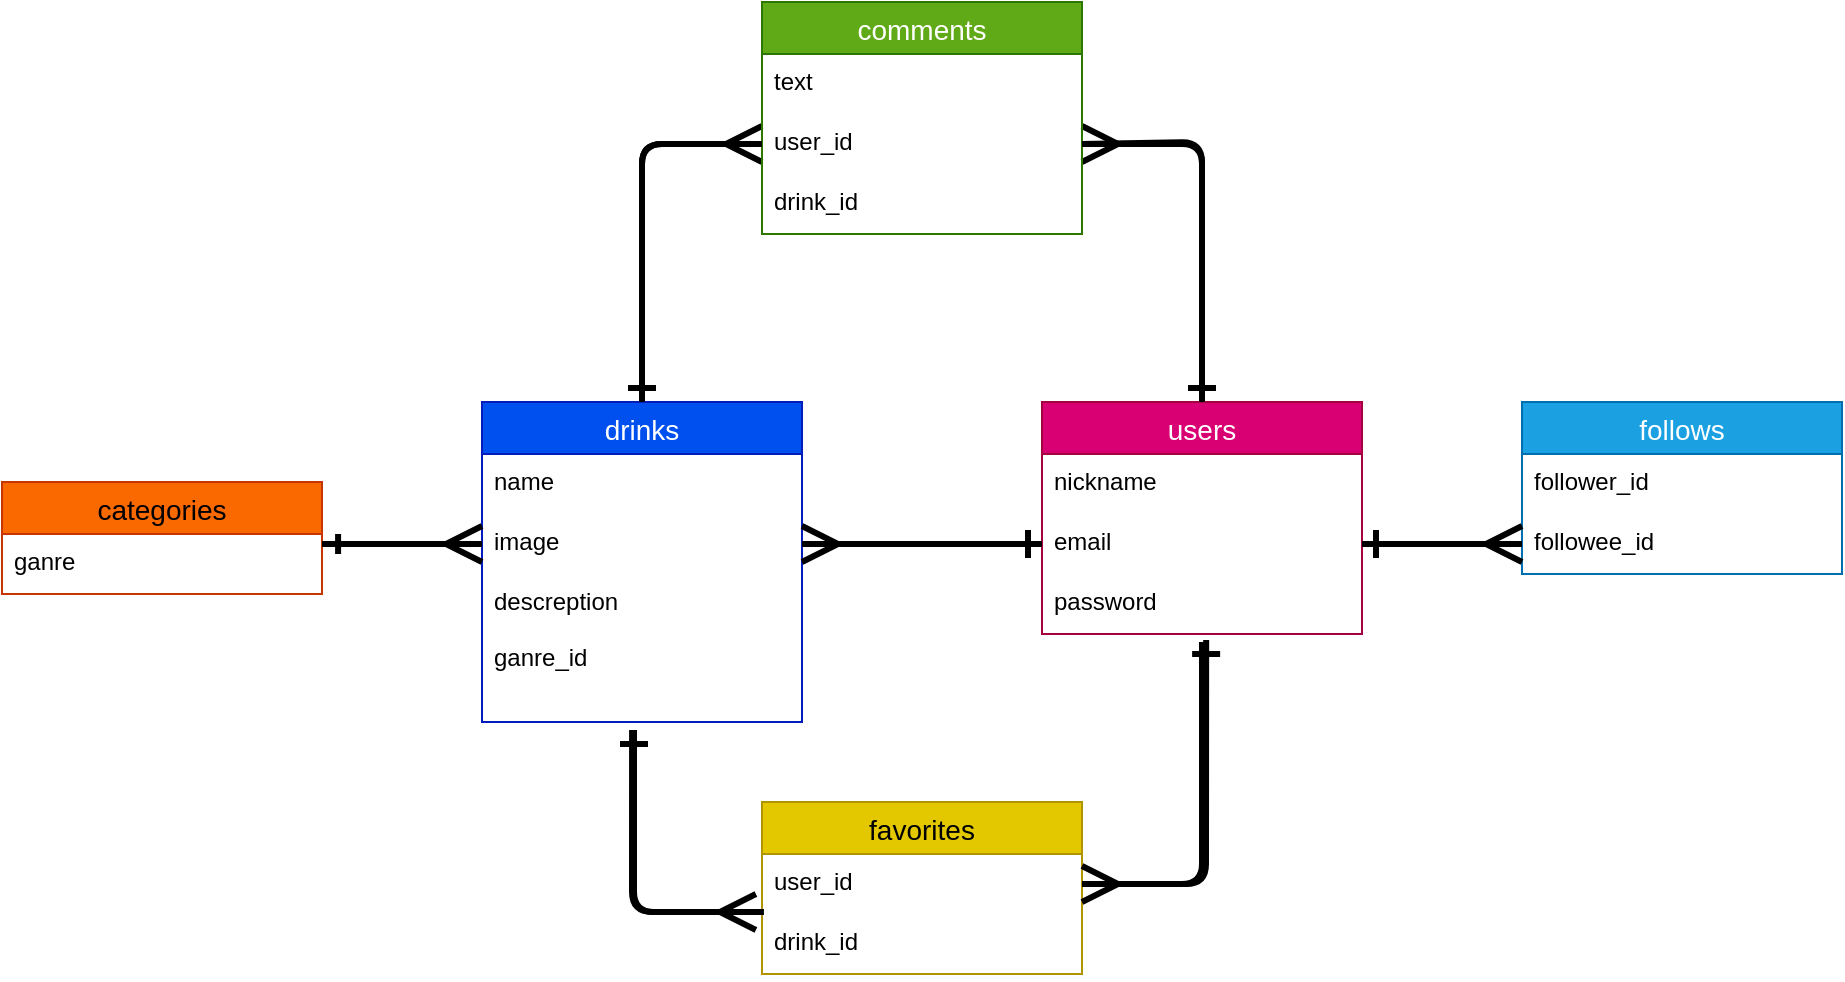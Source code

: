<mxfile>
    <diagram id="-4JyDxbYrRSL7FBWOM0d" name="ページ1">
        <mxGraphModel dx="1115" dy="1683" grid="1" gridSize="10" guides="1" tooltips="1" connect="1" arrows="1" fold="1" page="1" pageScale="1" pageWidth="827" pageHeight="1169" math="0" shadow="0">
            <root>
                <mxCell id="0"/>
                <mxCell id="1" parent="0"/>
                <mxCell id="35" style="edgeStyle=none;html=1;entryX=0;entryY=0.5;entryDx=0;entryDy=0;endArrow=ERmany;endFill=0;endSize=14;strokeWidth=3;" edge="1" parent="1" source="2" target="16">
                    <mxGeometry relative="1" as="geometry">
                        <Array as="points">
                            <mxPoint x="160" y="-9"/>
                        </Array>
                    </mxGeometry>
                </mxCell>
                <mxCell id="2" value="drinks" style="swimlane;fontStyle=0;childLayout=stackLayout;horizontal=1;startSize=26;horizontalStack=0;resizeParent=1;resizeParentMax=0;resizeLast=0;collapsible=1;marginBottom=0;align=center;fontSize=14;fillColor=#0050ef;fontColor=#ffffff;strokeColor=#001DBC;" vertex="1" parent="1">
                    <mxGeometry x="80" y="120" width="160" height="160" as="geometry"/>
                </mxCell>
                <mxCell id="3" value="name" style="text;strokeColor=none;fillColor=none;spacingLeft=4;spacingRight=4;overflow=hidden;rotatable=0;points=[[0,0.5],[1,0.5]];portConstraint=eastwest;fontSize=12;" vertex="1" parent="2">
                    <mxGeometry y="26" width="160" height="30" as="geometry"/>
                </mxCell>
                <mxCell id="4" value="image" style="text;strokeColor=none;fillColor=none;spacingLeft=4;spacingRight=4;overflow=hidden;rotatable=0;points=[[0,0.5],[1,0.5]];portConstraint=eastwest;fontSize=12;" vertex="1" parent="2">
                    <mxGeometry y="56" width="160" height="30" as="geometry"/>
                </mxCell>
                <mxCell id="5" value="descreption&#10;&#10;ganre_id" style="text;strokeColor=none;fillColor=none;spacingLeft=4;spacingRight=4;overflow=hidden;rotatable=0;points=[[0,0.5],[1,0.5]];portConstraint=eastwest;fontSize=12;" vertex="1" parent="2">
                    <mxGeometry y="86" width="160" height="74" as="geometry"/>
                </mxCell>
                <mxCell id="6" value="favorites" style="swimlane;fontStyle=0;childLayout=stackLayout;horizontal=1;startSize=26;horizontalStack=0;resizeParent=1;resizeParentMax=0;resizeLast=0;collapsible=1;marginBottom=0;align=center;fontSize=14;fillColor=#e3c800;fontColor=#000000;strokeColor=#B09500;" vertex="1" parent="1">
                    <mxGeometry x="220" y="320" width="160" height="86" as="geometry"/>
                </mxCell>
                <mxCell id="7" value="user_id" style="text;strokeColor=none;fillColor=none;spacingLeft=4;spacingRight=4;overflow=hidden;rotatable=0;points=[[0,0.5],[1,0.5]];portConstraint=eastwest;fontSize=12;" vertex="1" parent="6">
                    <mxGeometry y="26" width="160" height="30" as="geometry"/>
                </mxCell>
                <mxCell id="8" value="drink_id" style="text;strokeColor=none;fillColor=none;spacingLeft=4;spacingRight=4;overflow=hidden;rotatable=0;points=[[0,0.5],[1,0.5]];portConstraint=eastwest;fontSize=12;" vertex="1" parent="6">
                    <mxGeometry y="56" width="160" height="30" as="geometry"/>
                </mxCell>
                <mxCell id="33" style="edgeStyle=none;html=1;endArrow=ERmany;endFill=0;strokeWidth=3;endSize=14;" edge="1" parent="1" source="10">
                    <mxGeometry relative="1" as="geometry">
                        <mxPoint x="380" y="-9" as="targetPoint"/>
                        <Array as="points">
                            <mxPoint x="440" y="-9"/>
                        </Array>
                    </mxGeometry>
                </mxCell>
                <mxCell id="10" value="users" style="swimlane;fontStyle=0;childLayout=stackLayout;horizontal=1;startSize=26;horizontalStack=0;resizeParent=1;resizeParentMax=0;resizeLast=0;collapsible=1;marginBottom=0;align=center;fontSize=14;fillColor=#d80073;fontColor=#ffffff;strokeColor=#A50040;" vertex="1" parent="1">
                    <mxGeometry x="360" y="120" width="160" height="116" as="geometry"/>
                </mxCell>
                <mxCell id="11" value="nickname" style="text;strokeColor=none;fillColor=none;spacingLeft=4;spacingRight=4;overflow=hidden;rotatable=0;points=[[0,0.5],[1,0.5]];portConstraint=eastwest;fontSize=12;" vertex="1" parent="10">
                    <mxGeometry y="26" width="160" height="30" as="geometry"/>
                </mxCell>
                <mxCell id="12" value="email" style="text;strokeColor=none;fillColor=none;spacingLeft=4;spacingRight=4;overflow=hidden;rotatable=0;points=[[0,0.5],[1,0.5]];portConstraint=eastwest;fontSize=12;" vertex="1" parent="10">
                    <mxGeometry y="56" width="160" height="30" as="geometry"/>
                </mxCell>
                <mxCell id="13" value="password" style="text;strokeColor=none;fillColor=none;spacingLeft=4;spacingRight=4;overflow=hidden;rotatable=0;points=[[0,0.5],[1,0.5]];portConstraint=eastwest;fontSize=12;" vertex="1" parent="10">
                    <mxGeometry y="86" width="160" height="30" as="geometry"/>
                </mxCell>
                <mxCell id="14" value="comments" style="swimlane;fontStyle=0;childLayout=stackLayout;horizontal=1;startSize=26;horizontalStack=0;resizeParent=1;resizeParentMax=0;resizeLast=0;collapsible=1;marginBottom=0;align=center;fontSize=14;fillColor=#60a917;fontColor=#ffffff;strokeColor=#2D7600;" vertex="1" parent="1">
                    <mxGeometry x="220" y="-80" width="160" height="116" as="geometry"/>
                </mxCell>
                <mxCell id="15" value="text" style="text;strokeColor=none;fillColor=none;spacingLeft=4;spacingRight=4;overflow=hidden;rotatable=0;points=[[0,0.5],[1,0.5]];portConstraint=eastwest;fontSize=12;" vertex="1" parent="14">
                    <mxGeometry y="26" width="160" height="30" as="geometry"/>
                </mxCell>
                <mxCell id="16" value="user_id" style="text;strokeColor=none;fillColor=none;spacingLeft=4;spacingRight=4;overflow=hidden;rotatable=0;points=[[0,0.5],[1,0.5]];portConstraint=eastwest;fontSize=12;" vertex="1" parent="14">
                    <mxGeometry y="56" width="160" height="30" as="geometry"/>
                </mxCell>
                <mxCell id="17" value="drink_id" style="text;strokeColor=none;fillColor=none;spacingLeft=4;spacingRight=4;overflow=hidden;rotatable=0;points=[[0,0.5],[1,0.5]];portConstraint=eastwest;fontSize=12;" vertex="1" parent="14">
                    <mxGeometry y="86" width="160" height="30" as="geometry"/>
                </mxCell>
                <mxCell id="18" value="follows" style="swimlane;fontStyle=0;childLayout=stackLayout;horizontal=1;startSize=26;horizontalStack=0;resizeParent=1;resizeParentMax=0;resizeLast=0;collapsible=1;marginBottom=0;align=center;fontSize=14;fillColor=#1ba1e2;fontColor=#ffffff;strokeColor=#006EAF;" vertex="1" parent="1">
                    <mxGeometry x="600" y="120" width="160" height="86" as="geometry"/>
                </mxCell>
                <mxCell id="19" value="follower_id" style="text;strokeColor=none;fillColor=none;spacingLeft=4;spacingRight=4;overflow=hidden;rotatable=0;points=[[0,0.5],[1,0.5]];portConstraint=eastwest;fontSize=12;" vertex="1" parent="18">
                    <mxGeometry y="26" width="160" height="30" as="geometry"/>
                </mxCell>
                <mxCell id="20" value="followee_id" style="text;strokeColor=none;fillColor=none;spacingLeft=4;spacingRight=4;overflow=hidden;rotatable=0;points=[[0,0.5],[1,0.5]];portConstraint=eastwest;fontSize=12;" vertex="1" parent="18">
                    <mxGeometry y="56" width="160" height="30" as="geometry"/>
                </mxCell>
                <mxCell id="22" value="categories" style="swimlane;fontStyle=0;childLayout=stackLayout;horizontal=1;startSize=26;horizontalStack=0;resizeParent=1;resizeParentMax=0;resizeLast=0;collapsible=1;marginBottom=0;align=center;fontSize=14;fillColor=#fa6800;fontColor=#000000;strokeColor=#C73500;" vertex="1" parent="1">
                    <mxGeometry x="-160" y="160" width="160" height="56" as="geometry"/>
                </mxCell>
                <mxCell id="23" value="ganre" style="text;strokeColor=none;fillColor=none;spacingLeft=4;spacingRight=4;overflow=hidden;rotatable=0;points=[[0,0.5],[1,0.5]];portConstraint=eastwest;fontSize=12;" vertex="1" parent="22">
                    <mxGeometry y="26" width="160" height="30" as="geometry"/>
                </mxCell>
                <mxCell id="26" style="edgeStyle=none;html=1;entryX=0;entryY=0.5;entryDx=0;entryDy=0;endArrow=ERone;endFill=0;strokeWidth=3;endSize=10;" edge="1" parent="1" source="4" target="12">
                    <mxGeometry relative="1" as="geometry"/>
                </mxCell>
                <mxCell id="27" style="edgeStyle=none;html=1;entryX=0.5;entryY=0;entryDx=0;entryDy=0;endArrow=ERone;endFill=0;strokeWidth=3;exitX=1;exitY=0.5;exitDx=0;exitDy=0;endSize=10;" edge="1" parent="1" source="16" target="10">
                    <mxGeometry relative="1" as="geometry">
                        <Array as="points">
                            <mxPoint x="440" y="-10"/>
                        </Array>
                    </mxGeometry>
                </mxCell>
                <mxCell id="28" style="edgeStyle=none;html=1;entryX=1;entryY=0.5;entryDx=0;entryDy=0;endArrow=ERone;endFill=0;strokeWidth=3;endSize=10;" edge="1" parent="1" source="20" target="12">
                    <mxGeometry relative="1" as="geometry"/>
                </mxCell>
                <mxCell id="29" style="edgeStyle=none;html=1;entryX=0.513;entryY=1.1;entryDx=0;entryDy=0;entryPerimeter=0;endArrow=ERone;endFill=0;strokeWidth=3;exitX=1;exitY=0.5;exitDx=0;exitDy=0;endSize=10;" edge="1" parent="1" source="7" target="13">
                    <mxGeometry relative="1" as="geometry">
                        <Array as="points">
                            <mxPoint x="442" y="361"/>
                        </Array>
                    </mxGeometry>
                </mxCell>
                <mxCell id="30" style="edgeStyle=none;html=1;entryX=0.475;entryY=1.054;entryDx=0;entryDy=0;entryPerimeter=0;endArrow=ERone;endFill=0;strokeWidth=3;exitX=0.006;exitY=0.967;exitDx=0;exitDy=0;exitPerimeter=0;endSize=10;" edge="1" parent="1" source="7" target="5">
                    <mxGeometry relative="1" as="geometry">
                        <Array as="points">
                            <mxPoint x="156" y="375"/>
                        </Array>
                    </mxGeometry>
                </mxCell>
                <mxCell id="31" style="edgeStyle=none;html=1;entryX=0.5;entryY=0;entryDx=0;entryDy=0;endArrow=ERone;endFill=0;strokeWidth=3;exitX=0;exitY=0.5;exitDx=0;exitDy=0;endSize=10;" edge="1" parent="1" source="16" target="2">
                    <mxGeometry relative="1" as="geometry">
                        <Array as="points">
                            <mxPoint x="160" y="-9"/>
                        </Array>
                    </mxGeometry>
                </mxCell>
                <mxCell id="32" style="edgeStyle=none;html=1;entryX=1.019;entryY=0.167;entryDx=0;entryDy=0;entryPerimeter=0;endArrow=ERone;endFill=0;strokeWidth=3;" edge="1" parent="1" source="4" target="23">
                    <mxGeometry relative="1" as="geometry"/>
                </mxCell>
                <mxCell id="34" style="edgeStyle=none;html=1;entryX=1;entryY=0.5;entryDx=0;entryDy=0;endArrow=ERmany;endFill=0;endSize=14;strokeWidth=3;" edge="1" parent="1" target="7">
                    <mxGeometry relative="1" as="geometry">
                        <mxPoint x="440" y="240" as="sourcePoint"/>
                        <Array as="points">
                            <mxPoint x="440" y="361"/>
                        </Array>
                    </mxGeometry>
                </mxCell>
                <mxCell id="36" style="edgeStyle=none;html=1;endArrow=ERmany;endFill=0;endSize=14;strokeWidth=3;entryX=1;entryY=0.5;entryDx=0;entryDy=0;" edge="1" parent="1" source="12" target="4">
                    <mxGeometry relative="1" as="geometry">
                        <mxPoint x="250" y="191" as="targetPoint"/>
                    </mxGeometry>
                </mxCell>
                <mxCell id="38" style="edgeStyle=none;html=1;endArrow=ERmany;endFill=0;endSize=14;strokeWidth=3;exitX=0.469;exitY=1.054;exitDx=0;exitDy=0;exitPerimeter=0;entryX=-0.019;entryY=0.967;entryDx=0;entryDy=0;entryPerimeter=0;" edge="1" parent="1" source="5" target="7">
                    <mxGeometry relative="1" as="geometry">
                        <mxPoint x="210" y="370" as="targetPoint"/>
                        <Array as="points">
                            <mxPoint x="155" y="375"/>
                        </Array>
                    </mxGeometry>
                </mxCell>
                <mxCell id="39" style="edgeStyle=none;html=1;endArrow=ERmany;endFill=0;endSize=14;strokeWidth=3;" edge="1" parent="1">
                    <mxGeometry relative="1" as="geometry">
                        <mxPoint y="191" as="sourcePoint"/>
                        <mxPoint x="80" y="191" as="targetPoint"/>
                        <Array as="points">
                            <mxPoint x="40" y="191"/>
                        </Array>
                    </mxGeometry>
                </mxCell>
                <mxCell id="40" style="edgeStyle=none;html=1;entryX=0;entryY=0.5;entryDx=0;entryDy=0;endArrow=ERmany;endFill=0;endSize=14;strokeWidth=3;" edge="1" parent="1" target="20">
                    <mxGeometry relative="1" as="geometry">
                        <mxPoint x="520" y="191" as="sourcePoint"/>
                    </mxGeometry>
                </mxCell>
            </root>
        </mxGraphModel>
    </diagram>
</mxfile>